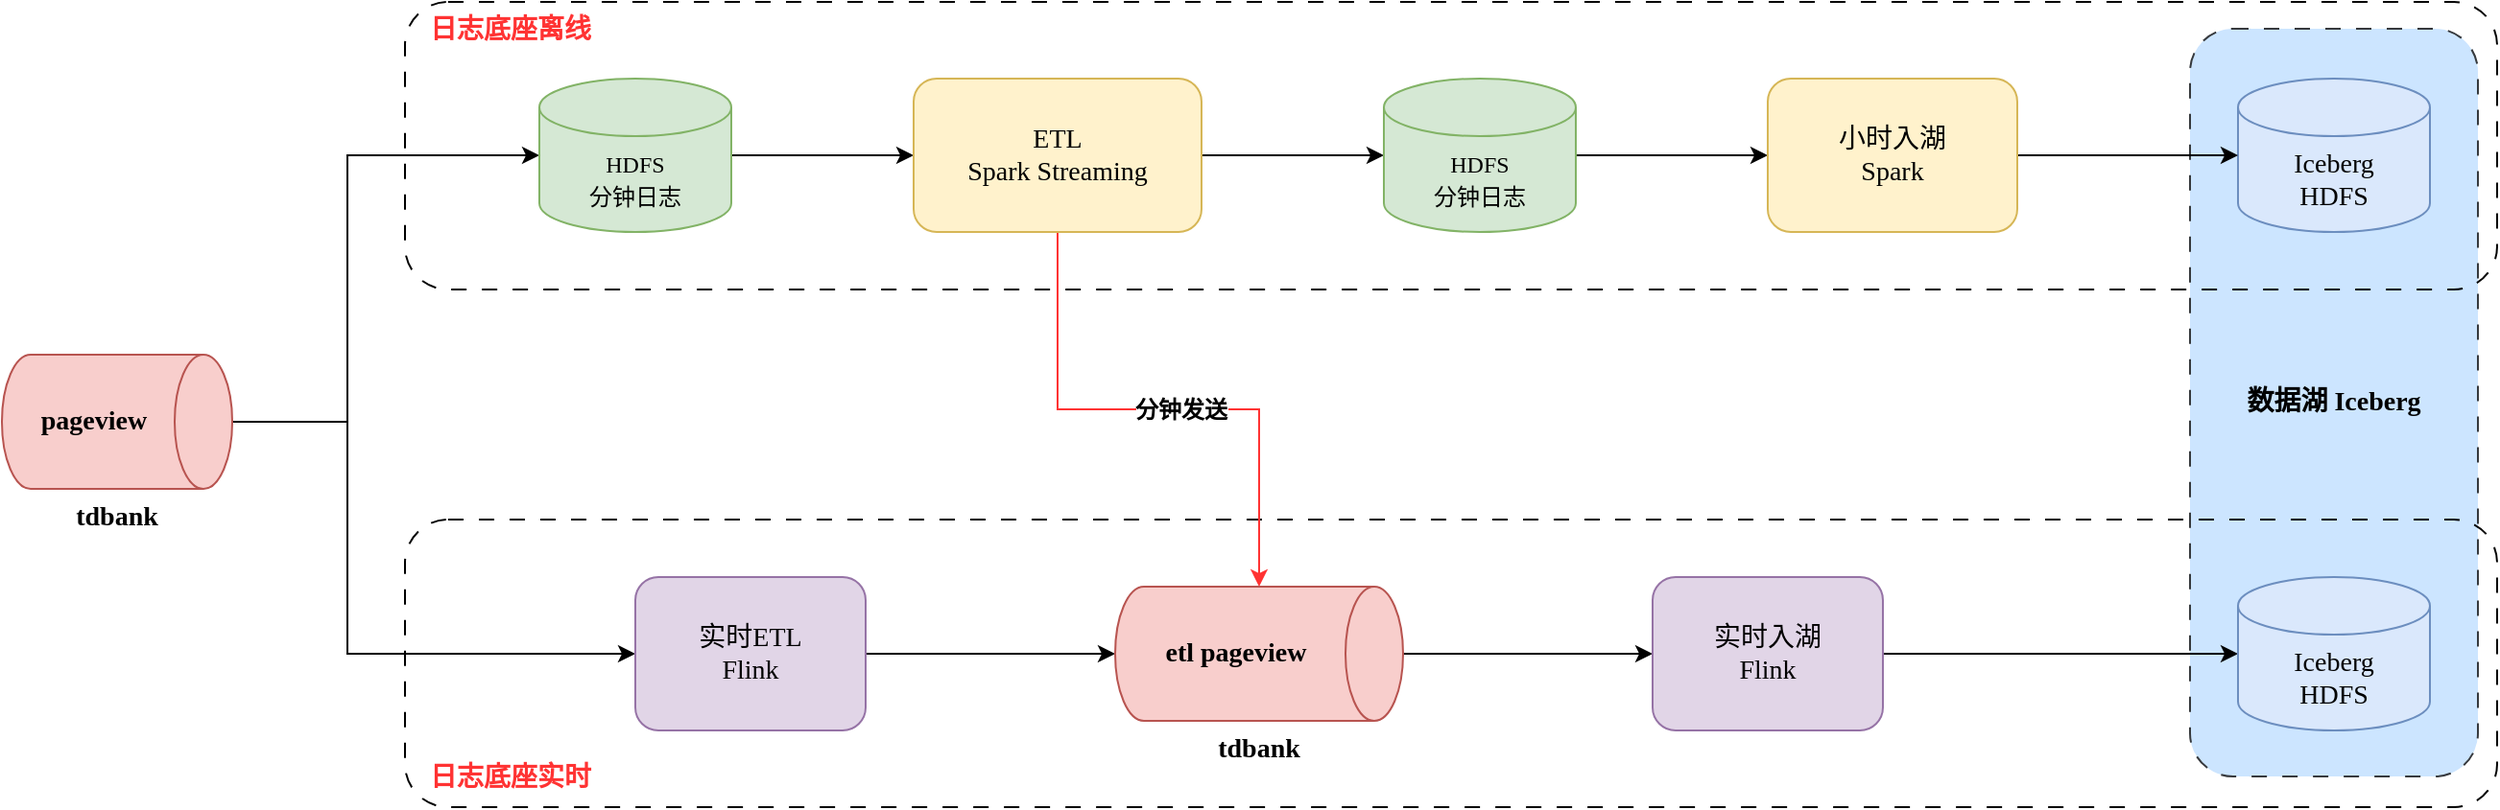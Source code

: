 <mxfile version="20.8.5" type="github">
  <diagram id="W1gtHZHEk-VzK49k9rLr" name="Page-1">
    <mxGraphModel dx="1962" dy="922" grid="1" gridSize="10" guides="1" tooltips="1" connect="1" arrows="1" fold="1" page="0" pageScale="1" pageWidth="850" pageHeight="1100" math="0" shadow="0">
      <root>
        <mxCell id="0" />
        <mxCell id="1" parent="0" />
        <mxCell id="xAIOd0ErEvqK_eipaosE-27" value="" style="rounded=1;whiteSpace=wrap;html=1;fontFamily=Times New Roman;fontSize=14;fillColor=#cce5ff;dashed=1;dashPattern=8 8;strokeColor=#36393d;" vertex="1" parent="1">
          <mxGeometry x="1000" y="290" width="150" height="390" as="geometry" />
        </mxCell>
        <mxCell id="xAIOd0ErEvqK_eipaosE-24" value="" style="rounded=1;whiteSpace=wrap;html=1;fontFamily=Times New Roman;fontSize=14;fillColor=none;dashed=1;dashPattern=8 8;" vertex="1" parent="1">
          <mxGeometry x="70" y="546" width="1090" height="150" as="geometry" />
        </mxCell>
        <mxCell id="xAIOd0ErEvqK_eipaosE-13" value="" style="rounded=1;whiteSpace=wrap;html=1;fontFamily=Times New Roman;fontSize=14;fillColor=none;dashed=1;dashPattern=8 8;" vertex="1" parent="1">
          <mxGeometry x="70" y="276" width="1090" height="150" as="geometry" />
        </mxCell>
        <mxCell id="xAIOd0ErEvqK_eipaosE-37" style="edgeStyle=orthogonalEdgeStyle;rounded=0;orthogonalLoop=1;jettySize=auto;html=1;exitX=0.5;exitY=0;exitDx=0;exitDy=0;exitPerimeter=0;entryX=0;entryY=0.5;entryDx=0;entryDy=0;entryPerimeter=0;strokeColor=#000000;fontFamily=Georgia;fontSize=12;fontColor=#000000;" edge="1" parent="1" source="xAIOd0ErEvqK_eipaosE-1" target="xAIOd0ErEvqK_eipaosE-2">
          <mxGeometry relative="1" as="geometry">
            <Array as="points">
              <mxPoint x="40" y="495" />
              <mxPoint x="40" y="356" />
            </Array>
          </mxGeometry>
        </mxCell>
        <mxCell id="xAIOd0ErEvqK_eipaosE-38" style="edgeStyle=orthogonalEdgeStyle;rounded=0;orthogonalLoop=1;jettySize=auto;html=1;exitX=0.5;exitY=0;exitDx=0;exitDy=0;exitPerimeter=0;entryX=0;entryY=0.5;entryDx=0;entryDy=0;strokeColor=#000000;fontFamily=Georgia;fontSize=12;fontColor=#000000;" edge="1" parent="1" source="xAIOd0ErEvqK_eipaosE-1" target="xAIOd0ErEvqK_eipaosE-16">
          <mxGeometry relative="1" as="geometry">
            <Array as="points">
              <mxPoint x="40" y="495" />
              <mxPoint x="40" y="616" />
            </Array>
          </mxGeometry>
        </mxCell>
        <mxCell id="xAIOd0ErEvqK_eipaosE-1" value="&lt;font style=&quot;font-size: 14px;&quot; face=&quot;Times New Roman&quot;&gt;&lt;b&gt;pageview&lt;/b&gt;&lt;/font&gt;" style="shape=cylinder3;whiteSpace=wrap;html=1;boundedLbl=1;backgroundOutline=1;size=15;direction=south;fillColor=#f8cecc;strokeColor=#b85450;" vertex="1" parent="1">
          <mxGeometry x="-140" y="460" width="120" height="70" as="geometry" />
        </mxCell>
        <mxCell id="xAIOd0ErEvqK_eipaosE-5" style="edgeStyle=orthogonalEdgeStyle;rounded=0;orthogonalLoop=1;jettySize=auto;html=1;exitX=1;exitY=0.5;exitDx=0;exitDy=0;exitPerimeter=0;fontFamily=Times New Roman;fontSize=14;" edge="1" parent="1" source="xAIOd0ErEvqK_eipaosE-2" target="xAIOd0ErEvqK_eipaosE-4">
          <mxGeometry relative="1" as="geometry" />
        </mxCell>
        <mxCell id="xAIOd0ErEvqK_eipaosE-2" value="&lt;font style=&quot;font-size: 12px;&quot;&gt;HDFS&lt;br&gt;分钟日志&lt;/font&gt;" style="shape=cylinder3;whiteSpace=wrap;html=1;boundedLbl=1;backgroundOutline=1;size=15;fontFamily=Times New Roman;fontSize=14;fillColor=#d5e8d4;strokeColor=#82b366;" vertex="1" parent="1">
          <mxGeometry x="140" y="316" width="100" height="80" as="geometry" />
        </mxCell>
        <mxCell id="xAIOd0ErEvqK_eipaosE-8" style="edgeStyle=orthogonalEdgeStyle;rounded=0;orthogonalLoop=1;jettySize=auto;html=1;exitX=1;exitY=0.5;exitDx=0;exitDy=0;entryX=0;entryY=0.5;entryDx=0;entryDy=0;entryPerimeter=0;fontFamily=Times New Roman;fontSize=14;" edge="1" parent="1" source="xAIOd0ErEvqK_eipaosE-4" target="xAIOd0ErEvqK_eipaosE-7">
          <mxGeometry relative="1" as="geometry" />
        </mxCell>
        <mxCell id="xAIOd0ErEvqK_eipaosE-29" style="edgeStyle=orthogonalEdgeStyle;rounded=0;orthogonalLoop=1;jettySize=auto;html=1;entryX=0;entryY=0.5;entryDx=0;entryDy=0;entryPerimeter=0;fontFamily=Times New Roman;fontSize=14;fontColor=#FF3333;strokeColor=#FF3333;" edge="1" parent="1" source="xAIOd0ErEvqK_eipaosE-4" target="xAIOd0ErEvqK_eipaosE-18">
          <mxGeometry relative="1" as="geometry" />
        </mxCell>
        <mxCell id="xAIOd0ErEvqK_eipaosE-36" value="&lt;font face=&quot;Times New Roman&quot;&gt;&lt;b&gt;分钟发送&lt;/b&gt;&lt;/font&gt;" style="edgeLabel;html=1;align=center;verticalAlign=middle;resizable=0;points=[];fontSize=12;fontFamily=Comic Sans MS;fontColor=#000000;" vertex="1" connectable="0" parent="xAIOd0ErEvqK_eipaosE-29">
          <mxGeometry x="0.077" relative="1" as="geometry">
            <mxPoint as="offset" />
          </mxGeometry>
        </mxCell>
        <mxCell id="xAIOd0ErEvqK_eipaosE-4" value="ETL&lt;br&gt;Spark Streaming" style="rounded=1;whiteSpace=wrap;html=1;fontFamily=Times New Roman;fontSize=14;fillColor=#fff2cc;strokeColor=#d6b656;" vertex="1" parent="1">
          <mxGeometry x="335" y="316" width="150" height="80" as="geometry" />
        </mxCell>
        <mxCell id="xAIOd0ErEvqK_eipaosE-11" style="edgeStyle=orthogonalEdgeStyle;rounded=0;orthogonalLoop=1;jettySize=auto;html=1;exitX=1;exitY=0.5;exitDx=0;exitDy=0;exitPerimeter=0;entryX=0;entryY=0.5;entryDx=0;entryDy=0;fontFamily=Times New Roman;fontSize=14;" edge="1" parent="1" source="xAIOd0ErEvqK_eipaosE-7" target="xAIOd0ErEvqK_eipaosE-10">
          <mxGeometry relative="1" as="geometry" />
        </mxCell>
        <mxCell id="xAIOd0ErEvqK_eipaosE-7" value="&lt;font style=&quot;font-size: 12px;&quot;&gt;HDFS&lt;br style=&quot;border-color: var(--border-color);&quot;&gt;分钟日志&lt;/font&gt;" style="shape=cylinder3;whiteSpace=wrap;html=1;boundedLbl=1;backgroundOutline=1;size=15;fontFamily=Times New Roman;fontSize=14;fillColor=#d5e8d4;strokeColor=#82b366;" vertex="1" parent="1">
          <mxGeometry x="580" y="316" width="100" height="80" as="geometry" />
        </mxCell>
        <mxCell id="xAIOd0ErEvqK_eipaosE-9" value="Iceberg&lt;br&gt;HDFS" style="shape=cylinder3;whiteSpace=wrap;html=1;boundedLbl=1;backgroundOutline=1;size=15;fontFamily=Times New Roman;fontSize=14;fillColor=#dae8fc;strokeColor=#6c8ebf;" vertex="1" parent="1">
          <mxGeometry x="1025" y="316" width="100" height="80" as="geometry" />
        </mxCell>
        <mxCell id="xAIOd0ErEvqK_eipaosE-12" style="edgeStyle=orthogonalEdgeStyle;rounded=0;orthogonalLoop=1;jettySize=auto;html=1;exitX=1;exitY=0.5;exitDx=0;exitDy=0;entryX=0;entryY=0.5;entryDx=0;entryDy=0;entryPerimeter=0;fontFamily=Times New Roman;fontSize=14;" edge="1" parent="1" source="xAIOd0ErEvqK_eipaosE-10" target="xAIOd0ErEvqK_eipaosE-9">
          <mxGeometry relative="1" as="geometry" />
        </mxCell>
        <mxCell id="xAIOd0ErEvqK_eipaosE-10" value="小时入湖&lt;br&gt;Spark" style="rounded=1;whiteSpace=wrap;html=1;fontFamily=Times New Roman;fontSize=14;fillColor=#fff2cc;strokeColor=#d6b656;" vertex="1" parent="1">
          <mxGeometry x="780" y="316" width="130" height="80" as="geometry" />
        </mxCell>
        <mxCell id="xAIOd0ErEvqK_eipaosE-15" value="&lt;b&gt;&lt;font color=&quot;#ff3333&quot;&gt;日志底座离线&lt;/font&gt;&lt;/b&gt;" style="text;html=1;strokeColor=none;fillColor=none;align=center;verticalAlign=middle;whiteSpace=wrap;rounded=0;dashed=1;dashPattern=8 8;fontFamily=Times New Roman;fontSize=14;" vertex="1" parent="1">
          <mxGeometry x="80" y="276" width="90" height="30" as="geometry" />
        </mxCell>
        <mxCell id="xAIOd0ErEvqK_eipaosE-19" style="edgeStyle=orthogonalEdgeStyle;rounded=0;orthogonalLoop=1;jettySize=auto;html=1;exitX=1;exitY=0.5;exitDx=0;exitDy=0;entryX=0.5;entryY=1;entryDx=0;entryDy=0;entryPerimeter=0;fontFamily=Times New Roman;fontSize=14;fontColor=#FF3333;" edge="1" parent="1" source="xAIOd0ErEvqK_eipaosE-16" target="xAIOd0ErEvqK_eipaosE-18">
          <mxGeometry relative="1" as="geometry" />
        </mxCell>
        <mxCell id="xAIOd0ErEvqK_eipaosE-16" value="实时ETL&lt;br&gt;Flink" style="rounded=1;whiteSpace=wrap;html=1;fontFamily=Times New Roman;fontSize=14;fillColor=#e1d5e7;strokeColor=#9673a6;" vertex="1" parent="1">
          <mxGeometry x="190" y="576" width="120" height="80" as="geometry" />
        </mxCell>
        <mxCell id="xAIOd0ErEvqK_eipaosE-21" style="edgeStyle=orthogonalEdgeStyle;rounded=0;orthogonalLoop=1;jettySize=auto;html=1;exitX=0.5;exitY=0;exitDx=0;exitDy=0;exitPerimeter=0;entryX=0;entryY=0.5;entryDx=0;entryDy=0;fontFamily=Times New Roman;fontSize=14;fontColor=#FF3333;" edge="1" parent="1" source="xAIOd0ErEvqK_eipaosE-18" target="xAIOd0ErEvqK_eipaosE-20">
          <mxGeometry relative="1" as="geometry" />
        </mxCell>
        <mxCell id="xAIOd0ErEvqK_eipaosE-18" value="&lt;font style=&quot;font-size: 14px;&quot; face=&quot;Times New Roman&quot;&gt;&lt;b&gt;etl pageview&lt;/b&gt;&lt;/font&gt;" style="shape=cylinder3;whiteSpace=wrap;html=1;boundedLbl=1;backgroundOutline=1;size=15;direction=south;fillColor=#f8cecc;strokeColor=#b85450;fillStyle=auto;shadow=0;" vertex="1" parent="1">
          <mxGeometry x="440" y="581" width="150" height="70" as="geometry" />
        </mxCell>
        <mxCell id="xAIOd0ErEvqK_eipaosE-23" style="edgeStyle=orthogonalEdgeStyle;rounded=0;orthogonalLoop=1;jettySize=auto;html=1;exitX=1;exitY=0.5;exitDx=0;exitDy=0;entryX=0;entryY=0.5;entryDx=0;entryDy=0;entryPerimeter=0;fontFamily=Times New Roman;fontSize=14;fontColor=#FF3333;" edge="1" parent="1" source="xAIOd0ErEvqK_eipaosE-20" target="xAIOd0ErEvqK_eipaosE-22">
          <mxGeometry relative="1" as="geometry" />
        </mxCell>
        <mxCell id="xAIOd0ErEvqK_eipaosE-20" value="实时入湖&lt;br&gt;Flink" style="rounded=1;whiteSpace=wrap;html=1;fontFamily=Times New Roman;fontSize=14;fillColor=#e1d5e7;strokeColor=#9673a6;" vertex="1" parent="1">
          <mxGeometry x="720" y="576" width="120" height="80" as="geometry" />
        </mxCell>
        <mxCell id="xAIOd0ErEvqK_eipaosE-22" value="Iceberg&lt;br style=&quot;border-color: var(--border-color);&quot;&gt;HDFS" style="shape=cylinder3;whiteSpace=wrap;html=1;boundedLbl=1;backgroundOutline=1;size=15;fontFamily=Times New Roman;fontSize=14;fillColor=#dae8fc;strokeColor=#6c8ebf;" vertex="1" parent="1">
          <mxGeometry x="1025" y="576" width="100" height="80" as="geometry" />
        </mxCell>
        <mxCell id="xAIOd0ErEvqK_eipaosE-25" value="&lt;b&gt;&lt;font color=&quot;#ff3333&quot;&gt;日志底座实时&lt;/font&gt;&lt;/b&gt;" style="text;html=1;strokeColor=none;fillColor=none;align=center;verticalAlign=middle;whiteSpace=wrap;rounded=0;dashed=1;dashPattern=8 8;fontFamily=Times New Roman;fontSize=14;" vertex="1" parent="1">
          <mxGeometry x="80" y="666" width="90" height="30" as="geometry" />
        </mxCell>
        <mxCell id="xAIOd0ErEvqK_eipaosE-28" value="&lt;b&gt;&lt;font color=&quot;#000000&quot;&gt;数据湖 Iceberg&lt;/font&gt;&lt;/b&gt;" style="text;html=1;strokeColor=none;fillColor=none;align=center;verticalAlign=middle;whiteSpace=wrap;rounded=0;dashed=1;dashPattern=8 8;fontFamily=Times New Roman;fontSize=14;fontColor=#FF3333;" vertex="1" parent="1">
          <mxGeometry x="1020" y="465" width="110" height="40" as="geometry" />
        </mxCell>
        <mxCell id="xAIOd0ErEvqK_eipaosE-34" value="&lt;b&gt;tdbank&lt;/b&gt;" style="text;html=1;strokeColor=none;fillColor=none;align=center;verticalAlign=middle;whiteSpace=wrap;rounded=0;shadow=0;dashed=1;dashPattern=8 8;sketch=0;fillStyle=auto;fontFamily=Times New Roman;fontSize=14;fontColor=#000000;" vertex="1" parent="1">
          <mxGeometry x="-110" y="530" width="60" height="30" as="geometry" />
        </mxCell>
        <mxCell id="xAIOd0ErEvqK_eipaosE-35" value="&lt;b&gt;tdbank&lt;/b&gt;" style="text;html=1;strokeColor=none;fillColor=none;align=center;verticalAlign=middle;whiteSpace=wrap;rounded=0;shadow=0;dashed=1;dashPattern=8 8;sketch=0;fillStyle=auto;fontFamily=Times New Roman;fontSize=14;fontColor=#000000;" vertex="1" parent="1">
          <mxGeometry x="485" y="651" width="60" height="30" as="geometry" />
        </mxCell>
      </root>
    </mxGraphModel>
  </diagram>
</mxfile>
